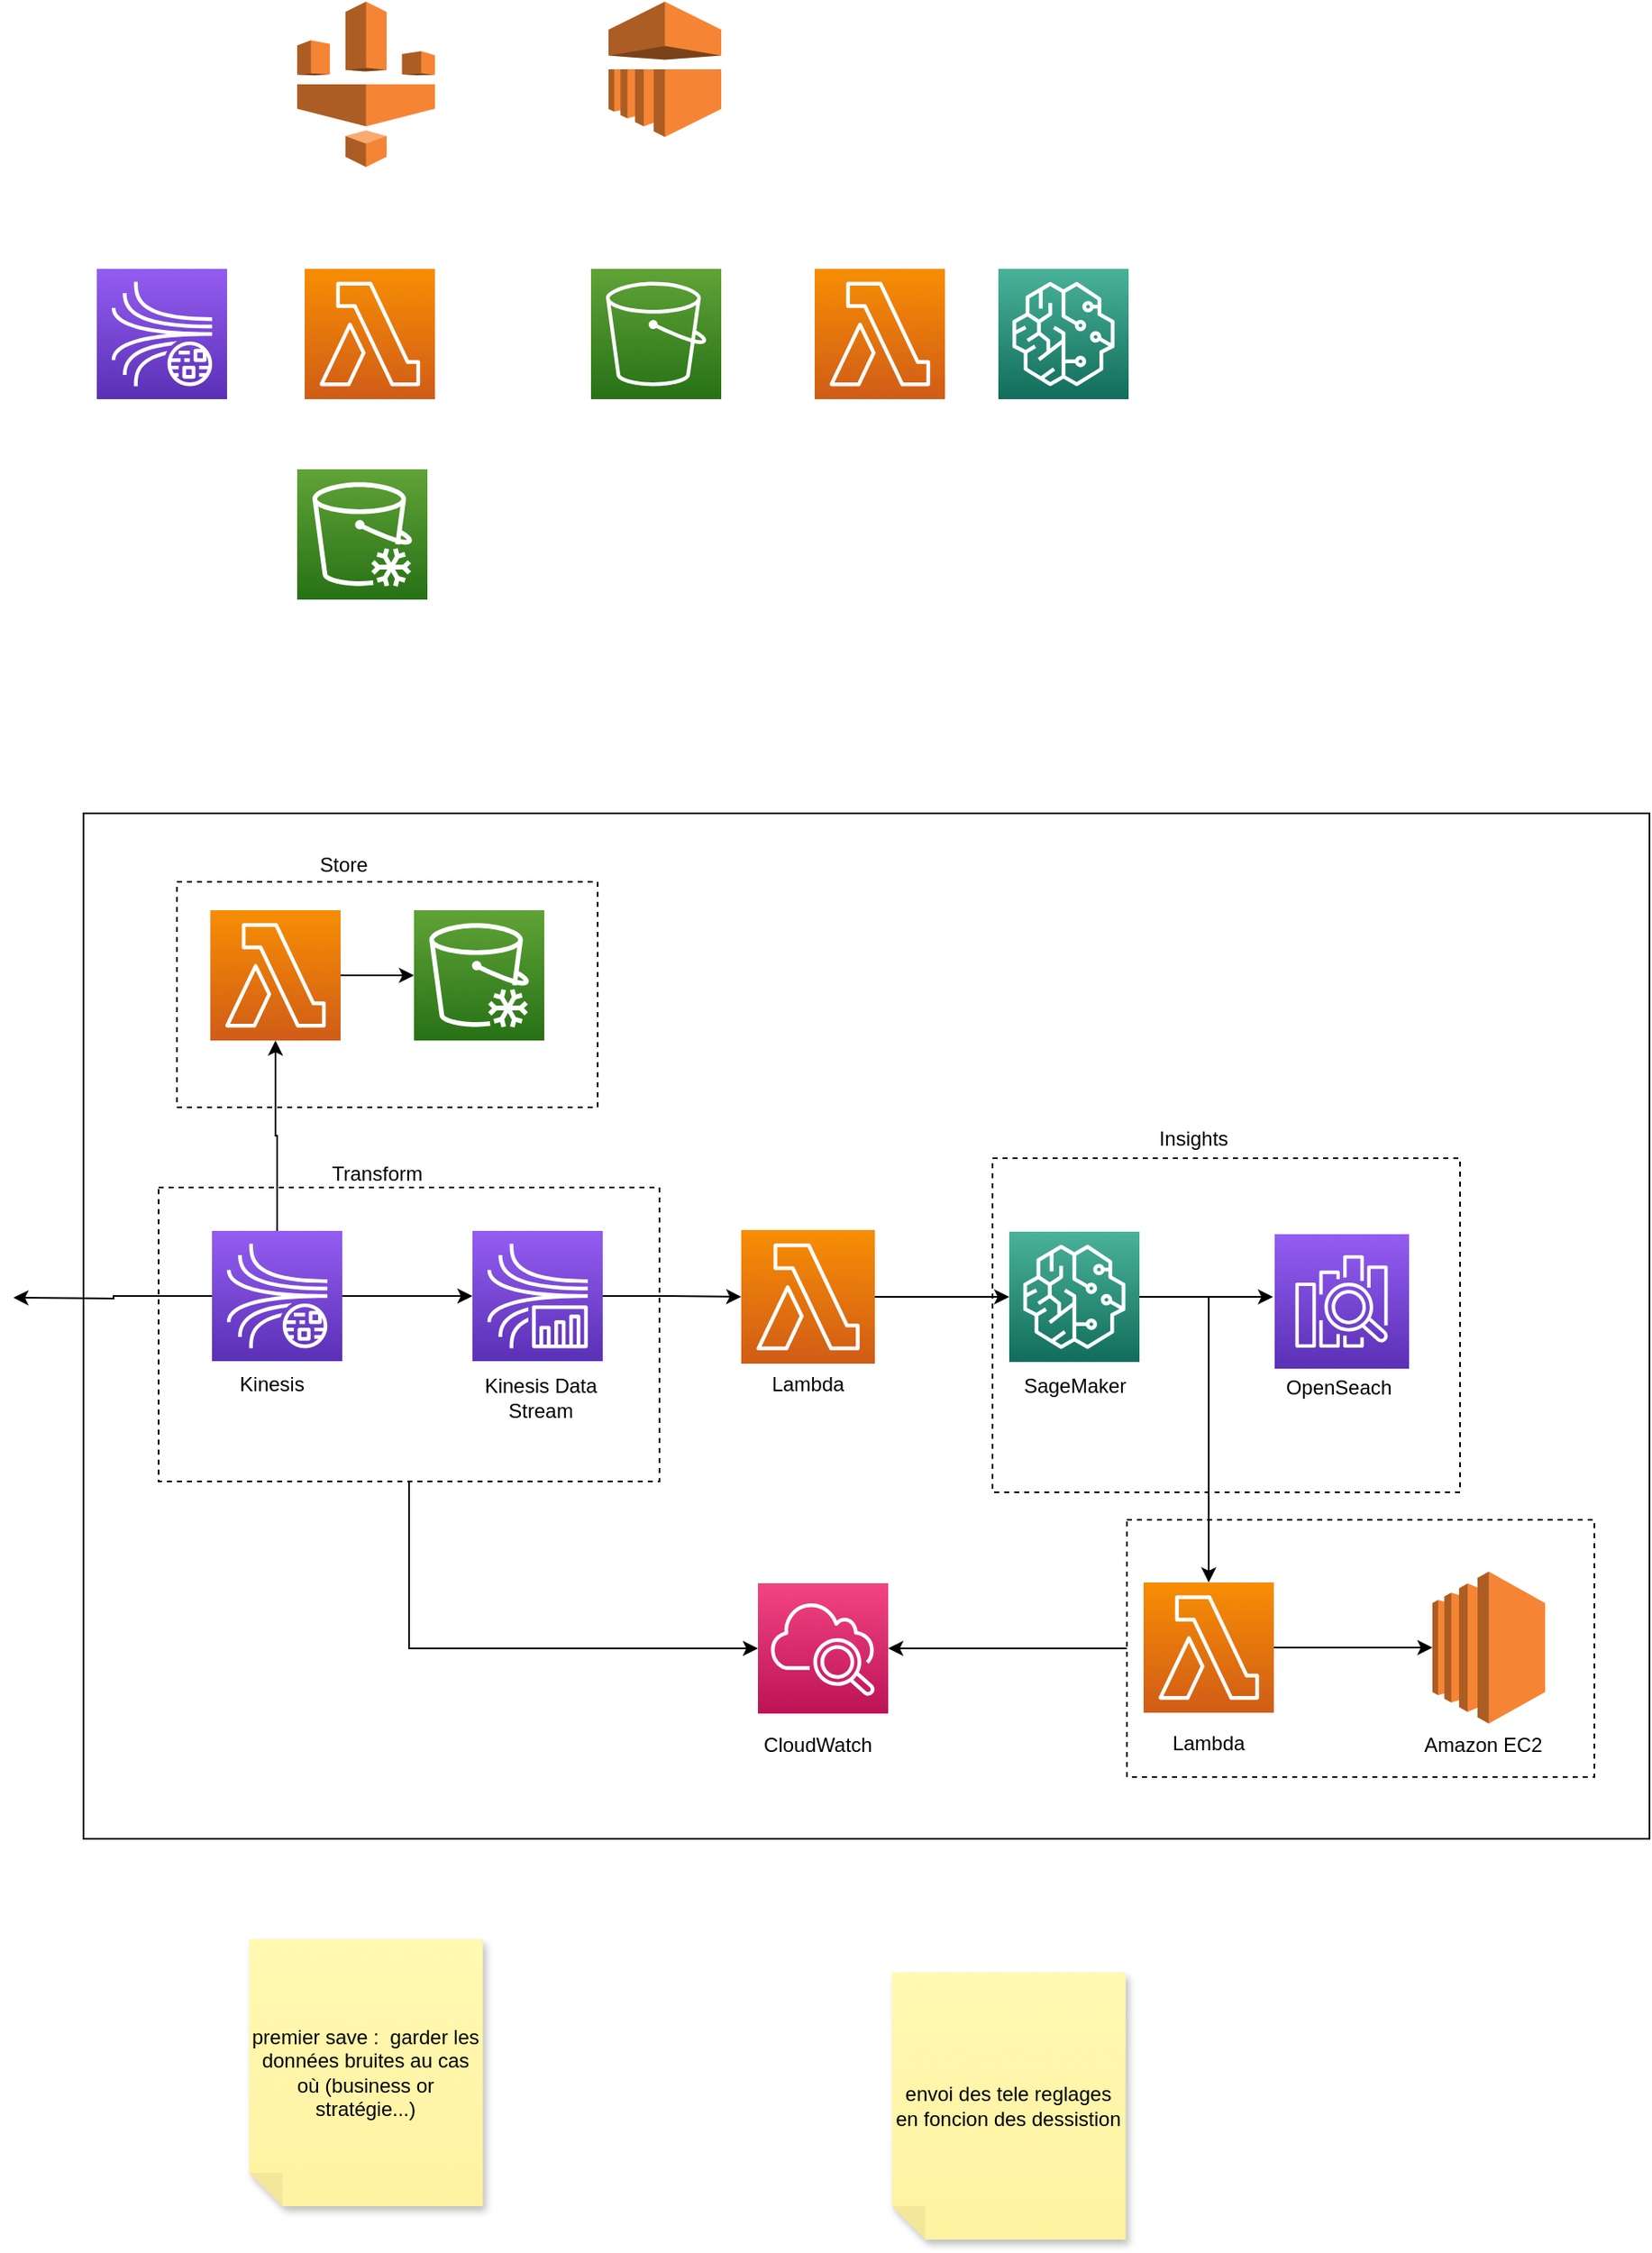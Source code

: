 <mxfile version="21.0.10" type="github">
  <diagram name="Page-1" id="v63S46q5yMBqqZmRK9G6">
    <mxGraphModel dx="1961" dy="671" grid="1" gridSize="10" guides="1" tooltips="1" connect="1" arrows="1" fold="1" page="1" pageScale="1" pageWidth="827" pageHeight="1169" math="0" shadow="0">
      <root>
        <mxCell id="0" />
        <mxCell id="1" parent="0" />
        <mxCell id="vw22RqHtb2KoScnF9Mjw-39" value="" style="rounded=0;whiteSpace=wrap;html=1;fillColor=none;" parent="1" vertex="1">
          <mxGeometry x="42" y="576" width="938" height="614" as="geometry" />
        </mxCell>
        <mxCell id="vw22RqHtb2KoScnF9Mjw-14" value="" style="rounded=0;whiteSpace=wrap;html=1;fillColor=none;dashed=1;" parent="1" vertex="1">
          <mxGeometry x="98" y="617" width="252" height="135" as="geometry" />
        </mxCell>
        <mxCell id="vw22RqHtb2KoScnF9Mjw-37" style="edgeStyle=orthogonalEdgeStyle;rounded=0;orthogonalLoop=1;jettySize=auto;html=1;exitX=0;exitY=0.5;exitDx=0;exitDy=0;" parent="1" source="vw22RqHtb2KoScnF9Mjw-25" target="vw22RqHtb2KoScnF9Mjw-29" edge="1">
          <mxGeometry relative="1" as="geometry">
            <mxPoint x="557" y="1076" as="targetPoint" />
          </mxGeometry>
        </mxCell>
        <mxCell id="vw22RqHtb2KoScnF9Mjw-25" value="" style="rounded=0;whiteSpace=wrap;html=1;fillColor=none;dashed=1;" parent="1" vertex="1">
          <mxGeometry x="667" y="999" width="280" height="154" as="geometry" />
        </mxCell>
        <mxCell id="vw22RqHtb2KoScnF9Mjw-13" value="" style="rounded=0;whiteSpace=wrap;html=1;fillColor=none;dashed=1;" parent="1" vertex="1">
          <mxGeometry x="586.5" y="782.5" width="280" height="200" as="geometry" />
        </mxCell>
        <mxCell id="vw22RqHtb2KoScnF9Mjw-36" style="edgeStyle=orthogonalEdgeStyle;rounded=0;orthogonalLoop=1;jettySize=auto;html=1;exitX=0.5;exitY=1;exitDx=0;exitDy=0;entryX=0;entryY=0.5;entryDx=0;entryDy=0;entryPerimeter=0;" parent="1" source="vw22RqHtb2KoScnF9Mjw-10" target="vw22RqHtb2KoScnF9Mjw-29" edge="1">
          <mxGeometry relative="1" as="geometry" />
        </mxCell>
        <mxCell id="vw22RqHtb2KoScnF9Mjw-10" value="" style="rounded=0;whiteSpace=wrap;html=1;fillColor=none;dashed=1;" parent="1" vertex="1">
          <mxGeometry x="87" y="800" width="300" height="176" as="geometry" />
        </mxCell>
        <mxCell id="0xS_EjlW5Ho_wa0NnR8M-2" value="" style="sketch=0;points=[[0,0,0],[0.25,0,0],[0.5,0,0],[0.75,0,0],[1,0,0],[0,1,0],[0.25,1,0],[0.5,1,0],[0.75,1,0],[1,1,0],[0,0.25,0],[0,0.5,0],[0,0.75,0],[1,0.25,0],[1,0.5,0],[1,0.75,0]];outlineConnect=0;fontColor=#232F3E;gradientColor=#60A337;gradientDirection=north;fillColor=#277116;strokeColor=#ffffff;dashed=0;verticalLabelPosition=bottom;verticalAlign=top;align=center;html=1;fontSize=12;fontStyle=0;aspect=fixed;shape=mxgraph.aws4.resourceIcon;resIcon=mxgraph.aws4.glacier;" parent="1" vertex="1">
          <mxGeometry x="240" y="634" width="78" height="78" as="geometry" />
        </mxCell>
        <mxCell id="vw22RqHtb2KoScnF9Mjw-20" style="edgeStyle=orthogonalEdgeStyle;rounded=0;orthogonalLoop=1;jettySize=auto;html=1;" parent="1" source="0xS_EjlW5Ho_wa0NnR8M-3" target="0xS_EjlW5Ho_wa0NnR8M-11" edge="1">
          <mxGeometry relative="1" as="geometry" />
        </mxCell>
        <mxCell id="vw22RqHtb2KoScnF9Mjw-40" style="edgeStyle=orthogonalEdgeStyle;rounded=0;orthogonalLoop=1;jettySize=auto;html=1;exitX=0.5;exitY=0;exitDx=0;exitDy=0;exitPerimeter=0;entryX=0.5;entryY=1;entryDx=0;entryDy=0;entryPerimeter=0;" parent="1" source="0xS_EjlW5Ho_wa0NnR8M-3" target="0xS_EjlW5Ho_wa0NnR8M-4" edge="1">
          <mxGeometry relative="1" as="geometry" />
        </mxCell>
        <mxCell id="vw22RqHtb2KoScnF9Mjw-42" style="edgeStyle=orthogonalEdgeStyle;rounded=0;orthogonalLoop=1;jettySize=auto;html=1;exitX=0;exitY=0.5;exitDx=0;exitDy=0;exitPerimeter=0;" parent="1" source="0xS_EjlW5Ho_wa0NnR8M-3" edge="1">
          <mxGeometry relative="1" as="geometry">
            <mxPoint y="866" as="targetPoint" />
          </mxGeometry>
        </mxCell>
        <mxCell id="0xS_EjlW5Ho_wa0NnR8M-3" value="" style="sketch=0;points=[[0,0,0],[0.25,0,0],[0.5,0,0],[0.75,0,0],[1,0,0],[0,1,0],[0.25,1,0],[0.5,1,0],[0.75,1,0],[1,1,0],[0,0.25,0],[0,0.5,0],[0,0.75,0],[1,0.25,0],[1,0.5,0],[1,0.75,0]];outlineConnect=0;fontColor=#232F3E;gradientColor=#945DF2;gradientDirection=north;fillColor=#5A30B5;strokeColor=#ffffff;dashed=0;verticalLabelPosition=bottom;verticalAlign=top;align=center;html=1;fontSize=12;fontStyle=0;aspect=fixed;shape=mxgraph.aws4.resourceIcon;resIcon=mxgraph.aws4.kinesis_data_streams;" parent="1" vertex="1">
          <mxGeometry x="119" y="826" width="78" height="78" as="geometry" />
        </mxCell>
        <mxCell id="vw22RqHtb2KoScnF9Mjw-41" style="edgeStyle=orthogonalEdgeStyle;rounded=0;orthogonalLoop=1;jettySize=auto;html=1;exitX=1;exitY=0.5;exitDx=0;exitDy=0;exitPerimeter=0;entryX=0;entryY=0.5;entryDx=0;entryDy=0;entryPerimeter=0;" parent="1" source="0xS_EjlW5Ho_wa0NnR8M-4" target="0xS_EjlW5Ho_wa0NnR8M-2" edge="1">
          <mxGeometry relative="1" as="geometry" />
        </mxCell>
        <mxCell id="0xS_EjlW5Ho_wa0NnR8M-4" value="" style="sketch=0;points=[[0,0,0],[0.25,0,0],[0.5,0,0],[0.75,0,0],[1,0,0],[0,1,0],[0.25,1,0],[0.5,1,0],[0.75,1,0],[1,1,0],[0,0.25,0],[0,0.5,0],[0,0.75,0],[1,0.25,0],[1,0.5,0],[1,0.75,0]];outlineConnect=0;fontColor=#232F3E;gradientColor=#F78E04;gradientDirection=north;fillColor=#D05C17;strokeColor=#ffffff;dashed=0;verticalLabelPosition=bottom;verticalAlign=top;align=center;html=1;fontSize=12;fontStyle=0;aspect=fixed;shape=mxgraph.aws4.resourceIcon;resIcon=mxgraph.aws4.lambda;" parent="1" vertex="1">
          <mxGeometry x="118" y="634" width="78" height="78" as="geometry" />
        </mxCell>
        <mxCell id="vw22RqHtb2KoScnF9Mjw-24" style="edgeStyle=orthogonalEdgeStyle;rounded=0;orthogonalLoop=1;jettySize=auto;html=1;exitX=1;exitY=0.5;exitDx=0;exitDy=0;exitPerimeter=0;" parent="1" source="0xS_EjlW5Ho_wa0NnR8M-9" target="vw22RqHtb2KoScnF9Mjw-3" edge="1">
          <mxGeometry relative="1" as="geometry" />
        </mxCell>
        <mxCell id="vw22RqHtb2KoScnF9Mjw-35" style="edgeStyle=orthogonalEdgeStyle;rounded=0;orthogonalLoop=1;jettySize=auto;html=1;exitX=1;exitY=0.5;exitDx=0;exitDy=0;exitPerimeter=0;entryX=0.5;entryY=0;entryDx=0;entryDy=0;entryPerimeter=0;" parent="1" source="0xS_EjlW5Ho_wa0NnR8M-9" target="vw22RqHtb2KoScnF9Mjw-8" edge="1">
          <mxGeometry relative="1" as="geometry" />
        </mxCell>
        <mxCell id="0xS_EjlW5Ho_wa0NnR8M-9" value="" style="sketch=0;points=[[0,0,0],[0.25,0,0],[0.5,0,0],[0.75,0,0],[1,0,0],[0,1,0],[0.25,1,0],[0.5,1,0],[0.75,1,0],[1,1,0],[0,0.25,0],[0,0.5,0],[0,0.75,0],[1,0.25,0],[1,0.5,0],[1,0.75,0]];outlineConnect=0;fontColor=#232F3E;gradientColor=#4AB29A;gradientDirection=north;fillColor=#116D5B;strokeColor=#ffffff;dashed=0;verticalLabelPosition=bottom;verticalAlign=top;align=center;html=1;fontSize=12;fontStyle=0;aspect=fixed;shape=mxgraph.aws4.resourceIcon;resIcon=mxgraph.aws4.sagemaker;" parent="1" vertex="1">
          <mxGeometry x="596.5" y="826.5" width="78" height="78" as="geometry" />
        </mxCell>
        <mxCell id="vw22RqHtb2KoScnF9Mjw-23" style="edgeStyle=orthogonalEdgeStyle;rounded=0;orthogonalLoop=1;jettySize=auto;html=1;exitX=1;exitY=0.5;exitDx=0;exitDy=0;exitPerimeter=0;entryX=0;entryY=0.5;entryDx=0;entryDy=0;entryPerimeter=0;" parent="1" source="0xS_EjlW5Ho_wa0NnR8M-10" target="0xS_EjlW5Ho_wa0NnR8M-9" edge="1">
          <mxGeometry relative="1" as="geometry" />
        </mxCell>
        <mxCell id="0xS_EjlW5Ho_wa0NnR8M-10" value="" style="sketch=0;points=[[0,0,0],[0.25,0,0],[0.5,0,0],[0.75,0,0],[1,0,0],[0,1,0],[0.25,1,0],[0.5,1,0],[0.75,1,0],[1,1,0],[0,0.25,0],[0,0.5,0],[0,0.75,0],[1,0.25,0],[1,0.5,0],[1,0.75,0]];outlineConnect=0;fontColor=#232F3E;gradientColor=#F78E04;gradientDirection=north;fillColor=#D05C17;strokeColor=#ffffff;dashed=0;verticalLabelPosition=bottom;verticalAlign=top;align=center;html=1;fontSize=12;fontStyle=0;aspect=fixed;shape=mxgraph.aws4.resourceIcon;resIcon=mxgraph.aws4.lambda;" parent="1" vertex="1">
          <mxGeometry x="436" y="825.5" width="80" height="80" as="geometry" />
        </mxCell>
        <mxCell id="vw22RqHtb2KoScnF9Mjw-21" style="edgeStyle=orthogonalEdgeStyle;rounded=0;orthogonalLoop=1;jettySize=auto;html=1;exitX=1;exitY=0.5;exitDx=0;exitDy=0;exitPerimeter=0;entryX=0;entryY=0.5;entryDx=0;entryDy=0;entryPerimeter=0;" parent="1" source="0xS_EjlW5Ho_wa0NnR8M-11" target="0xS_EjlW5Ho_wa0NnR8M-10" edge="1">
          <mxGeometry relative="1" as="geometry" />
        </mxCell>
        <mxCell id="0xS_EjlW5Ho_wa0NnR8M-11" value="" style="sketch=0;points=[[0,0,0],[0.25,0,0],[0.5,0,0],[0.75,0,0],[1,0,0],[0,1,0],[0.25,1,0],[0.5,1,0],[0.75,1,0],[1,1,0],[0,0.25,0],[0,0.5,0],[0,0.75,0],[1,0.25,0],[1,0.5,0],[1,0.75,0]];outlineConnect=0;fontColor=#232F3E;gradientColor=#945DF2;gradientDirection=north;fillColor=#5A30B5;strokeColor=#ffffff;dashed=0;verticalLabelPosition=bottom;verticalAlign=top;align=center;html=1;fontSize=12;fontStyle=0;aspect=fixed;shape=mxgraph.aws4.resourceIcon;resIcon=mxgraph.aws4.kinesis_data_analytics;" parent="1" vertex="1">
          <mxGeometry x="275" y="826" width="78" height="78" as="geometry" />
        </mxCell>
        <mxCell id="0xS_EjlW5Ho_wa0NnR8M-12" value="" style="sketch=0;points=[[0,0,0],[0.25,0,0],[0.5,0,0],[0.75,0,0],[1,0,0],[0,1,0],[0.25,1,0],[0.5,1,0],[0.75,1,0],[1,1,0],[0,0.25,0],[0,0.5,0],[0,0.75,0],[1,0.25,0],[1,0.5,0],[1,0.75,0]];outlineConnect=0;fontColor=#232F3E;gradientColor=#60A337;gradientDirection=north;fillColor=#277116;strokeColor=#ffffff;dashed=0;verticalLabelPosition=bottom;verticalAlign=top;align=center;html=1;fontSize=12;fontStyle=0;aspect=fixed;shape=mxgraph.aws4.resourceIcon;resIcon=mxgraph.aws4.s3;" parent="1" vertex="1">
          <mxGeometry x="346" y="250" width="78" height="78" as="geometry" />
        </mxCell>
        <mxCell id="0xS_EjlW5Ho_wa0NnR8M-13" value="" style="sketch=0;points=[[0,0,0],[0.25,0,0],[0.5,0,0],[0.75,0,0],[1,0,0],[0,1,0],[0.25,1,0],[0.5,1,0],[0.75,1,0],[1,1,0],[0,0.25,0],[0,0.5,0],[0,0.75,0],[1,0.25,0],[1,0.5,0],[1,0.75,0]];outlineConnect=0;fontColor=#232F3E;gradientColor=#60A337;gradientDirection=north;fillColor=#277116;strokeColor=#ffffff;dashed=0;verticalLabelPosition=bottom;verticalAlign=top;align=center;html=1;fontSize=12;fontStyle=0;aspect=fixed;shape=mxgraph.aws4.resourceIcon;resIcon=mxgraph.aws4.glacier;" parent="1" vertex="1">
          <mxGeometry x="170" y="370" width="78" height="78" as="geometry" />
        </mxCell>
        <mxCell id="0xS_EjlW5Ho_wa0NnR8M-14" value="" style="sketch=0;points=[[0,0,0],[0.25,0,0],[0.5,0,0],[0.75,0,0],[1,0,0],[0,1,0],[0.25,1,0],[0.5,1,0],[0.75,1,0],[1,1,0],[0,0.25,0],[0,0.5,0],[0,0.75,0],[1,0.25,0],[1,0.5,0],[1,0.75,0]];outlineConnect=0;fontColor=#232F3E;gradientColor=#945DF2;gradientDirection=north;fillColor=#5A30B5;strokeColor=#ffffff;dashed=0;verticalLabelPosition=bottom;verticalAlign=top;align=center;html=1;fontSize=12;fontStyle=0;aspect=fixed;shape=mxgraph.aws4.resourceIcon;resIcon=mxgraph.aws4.kinesis_data_streams;" parent="1" vertex="1">
          <mxGeometry x="50" y="250" width="78" height="78" as="geometry" />
        </mxCell>
        <mxCell id="0xS_EjlW5Ho_wa0NnR8M-15" value="" style="sketch=0;points=[[0,0,0],[0.25,0,0],[0.5,0,0],[0.75,0,0],[1,0,0],[0,1,0],[0.25,1,0],[0.5,1,0],[0.75,1,0],[1,1,0],[0,0.25,0],[0,0.5,0],[0,0.75,0],[1,0.25,0],[1,0.5,0],[1,0.75,0]];outlineConnect=0;fontColor=#232F3E;gradientColor=#F78E04;gradientDirection=north;fillColor=#D05C17;strokeColor=#ffffff;dashed=0;verticalLabelPosition=bottom;verticalAlign=top;align=center;html=1;fontSize=12;fontStyle=0;aspect=fixed;shape=mxgraph.aws4.resourceIcon;resIcon=mxgraph.aws4.lambda;" parent="1" vertex="1">
          <mxGeometry x="174.5" y="250" width="78" height="78" as="geometry" />
        </mxCell>
        <mxCell id="0xS_EjlW5Ho_wa0NnR8M-16" value="" style="outlineConnect=0;dashed=0;verticalLabelPosition=bottom;verticalAlign=top;align=center;html=1;shape=mxgraph.aws3.glue;fillColor=#F58534;gradientColor=none;" parent="1" vertex="1">
          <mxGeometry x="170" y="90" width="82.5" height="99" as="geometry" />
        </mxCell>
        <mxCell id="0xS_EjlW5Ho_wa0NnR8M-17" value="" style="outlineConnect=0;dashed=0;verticalLabelPosition=bottom;verticalAlign=top;align=center;html=1;shape=mxgraph.aws3.emr;fillColor=#F58534;gradientColor=none;" parent="1" vertex="1">
          <mxGeometry x="356.5" y="90" width="67.5" height="81" as="geometry" />
        </mxCell>
        <mxCell id="0xS_EjlW5Ho_wa0NnR8M-18" value="" style="sketch=0;points=[[0,0,0],[0.25,0,0],[0.5,0,0],[0.75,0,0],[1,0,0],[0,1,0],[0.25,1,0],[0.5,1,0],[0.75,1,0],[1,1,0],[0,0.25,0],[0,0.5,0],[0,0.75,0],[1,0.25,0],[1,0.5,0],[1,0.75,0]];outlineConnect=0;fontColor=#232F3E;gradientColor=#4AB29A;gradientDirection=north;fillColor=#116D5B;strokeColor=#ffffff;dashed=0;verticalLabelPosition=bottom;verticalAlign=top;align=center;html=1;fontSize=12;fontStyle=0;aspect=fixed;shape=mxgraph.aws4.resourceIcon;resIcon=mxgraph.aws4.sagemaker;" parent="1" vertex="1">
          <mxGeometry x="590" y="250" width="78" height="78" as="geometry" />
        </mxCell>
        <mxCell id="0xS_EjlW5Ho_wa0NnR8M-19" value="" style="sketch=0;points=[[0,0,0],[0.25,0,0],[0.5,0,0],[0.75,0,0],[1,0,0],[0,1,0],[0.25,1,0],[0.5,1,0],[0.75,1,0],[1,1,0],[0,0.25,0],[0,0.5,0],[0,0.75,0],[1,0.25,0],[1,0.5,0],[1,0.75,0]];outlineConnect=0;fontColor=#232F3E;gradientColor=#F78E04;gradientDirection=north;fillColor=#D05C17;strokeColor=#ffffff;dashed=0;verticalLabelPosition=bottom;verticalAlign=top;align=center;html=1;fontSize=12;fontStyle=0;aspect=fixed;shape=mxgraph.aws4.resourceIcon;resIcon=mxgraph.aws4.lambda;" parent="1" vertex="1">
          <mxGeometry x="480" y="250" width="78" height="78" as="geometry" />
        </mxCell>
        <mxCell id="vw22RqHtb2KoScnF9Mjw-1" value="premier save :&amp;nbsp; garder les données bruites au cas où (business or stratégie...)&lt;br&gt;" style="shape=note;whiteSpace=wrap;html=1;backgroundOutline=1;fontColor=#000000;darkOpacity=0.05;fillColor=#FFF9B2;strokeColor=none;fillStyle=solid;direction=west;gradientDirection=north;gradientColor=#FFF2A1;shadow=1;size=20;pointerEvents=1;" parent="1" vertex="1">
          <mxGeometry x="141.25" y="1250" width="140" height="160" as="geometry" />
        </mxCell>
        <mxCell id="vw22RqHtb2KoScnF9Mjw-3" value="Amazon Elasticsearch Service" style="sketch=0;outlineConnect=0;strokeColor=#FFFFFF;fillColor=#5A30B5;dashed=0;verticalLabelPosition=middle;verticalAlign=bottom;align=center;html=1;whiteSpace=wrap;fontSize=10;fontStyle=1;spacing=3;shape=mxgraph.aws4.productIcon;prIcon=mxgraph.aws4.elasticsearch_service;gradientColor=#945DF2;gradientDirection=north;fontColor=none;noLabel=1;" parent="1" vertex="1">
          <mxGeometry x="754.5" y="827" width="82.5" height="77" as="geometry" />
        </mxCell>
        <mxCell id="vw22RqHtb2KoScnF9Mjw-5" value="" style="outlineConnect=0;dashed=0;verticalLabelPosition=bottom;verticalAlign=top;align=center;html=1;shape=mxgraph.aws3.ec2;fillColor=#F58534;gradientColor=none;" parent="1" vertex="1">
          <mxGeometry x="850" y="1030" width="67.5" height="91" as="geometry" />
        </mxCell>
        <mxCell id="vw22RqHtb2KoScnF9Mjw-6" value="envoi des tele reglages en foncion des dessistion" style="shape=note;whiteSpace=wrap;html=1;backgroundOutline=1;fontColor=#000000;darkOpacity=0.05;fillColor=#FFF9B2;strokeColor=none;fillStyle=solid;direction=west;gradientDirection=north;gradientColor=#FFF2A1;shadow=1;size=20;pointerEvents=1;" parent="1" vertex="1">
          <mxGeometry x="526.25" y="1270" width="140" height="160" as="geometry" />
        </mxCell>
        <mxCell id="vw22RqHtb2KoScnF9Mjw-27" style="edgeStyle=orthogonalEdgeStyle;rounded=0;orthogonalLoop=1;jettySize=auto;html=1;exitX=1;exitY=0.5;exitDx=0;exitDy=0;exitPerimeter=0;" parent="1" source="vw22RqHtb2KoScnF9Mjw-8" target="vw22RqHtb2KoScnF9Mjw-5" edge="1">
          <mxGeometry relative="1" as="geometry" />
        </mxCell>
        <mxCell id="vw22RqHtb2KoScnF9Mjw-8" value="" style="sketch=0;points=[[0,0,0],[0.25,0,0],[0.5,0,0],[0.75,0,0],[1,0,0],[0,1,0],[0.25,1,0],[0.5,1,0],[0.75,1,0],[1,1,0],[0,0.25,0],[0,0.5,0],[0,0.75,0],[1,0.25,0],[1,0.5,0],[1,0.75,0]];outlineConnect=0;fontColor=#232F3E;gradientColor=#F78E04;gradientDirection=north;fillColor=#D05C17;strokeColor=#ffffff;dashed=0;verticalLabelPosition=bottom;verticalAlign=top;align=center;html=1;fontSize=12;fontStyle=0;aspect=fixed;shape=mxgraph.aws4.resourceIcon;resIcon=mxgraph.aws4.lambda;" parent="1" vertex="1">
          <mxGeometry x="677" y="1036.5" width="78" height="78" as="geometry" />
        </mxCell>
        <mxCell id="vw22RqHtb2KoScnF9Mjw-11" value="Transform" style="text;html=1;strokeColor=none;fillColor=none;align=center;verticalAlign=middle;whiteSpace=wrap;rounded=0;" parent="1" vertex="1">
          <mxGeometry x="188" y="770" width="60" height="44" as="geometry" />
        </mxCell>
        <mxCell id="vw22RqHtb2KoScnF9Mjw-12" value="Insights" style="text;html=1;strokeColor=none;fillColor=none;align=center;verticalAlign=middle;whiteSpace=wrap;rounded=0;" parent="1" vertex="1">
          <mxGeometry x="676.5" y="760" width="60" height="22.5" as="geometry" />
        </mxCell>
        <mxCell id="vw22RqHtb2KoScnF9Mjw-15" value="Store" style="text;html=1;strokeColor=none;fillColor=none;align=center;verticalAlign=middle;whiteSpace=wrap;rounded=0;" parent="1" vertex="1">
          <mxGeometry x="168" y="585" width="60" height="44" as="geometry" />
        </mxCell>
        <mxCell id="vw22RqHtb2KoScnF9Mjw-29" value="" style="sketch=0;points=[[0,0,0],[0.25,0,0],[0.5,0,0],[0.75,0,0],[1,0,0],[0,1,0],[0.25,1,0],[0.5,1,0],[0.75,1,0],[1,1,0],[0,0.25,0],[0,0.5,0],[0,0.75,0],[1,0.25,0],[1,0.5,0],[1,0.75,0]];points=[[0,0,0],[0.25,0,0],[0.5,0,0],[0.75,0,0],[1,0,0],[0,1,0],[0.25,1,0],[0.5,1,0],[0.75,1,0],[1,1,0],[0,0.25,0],[0,0.5,0],[0,0.75,0],[1,0.25,0],[1,0.5,0],[1,0.75,0]];outlineConnect=0;fontColor=#232F3E;gradientColor=#F34482;gradientDirection=north;fillColor=#BC1356;strokeColor=#ffffff;dashed=0;verticalLabelPosition=bottom;verticalAlign=top;align=center;html=1;fontSize=12;fontStyle=0;aspect=fixed;shape=mxgraph.aws4.resourceIcon;resIcon=mxgraph.aws4.cloudwatch_2;" parent="1" vertex="1">
          <mxGeometry x="446" y="1037" width="78" height="78" as="geometry" />
        </mxCell>
        <mxCell id="esFvUMw4x8bWNT_ROYQ_-1" value="SageMaker" style="text;html=1;strokeColor=none;fillColor=none;align=center;verticalAlign=middle;whiteSpace=wrap;rounded=0;" vertex="1" parent="1">
          <mxGeometry x="605.5" y="908" width="60" height="22.5" as="geometry" />
        </mxCell>
        <mxCell id="esFvUMw4x8bWNT_ROYQ_-2" value="OpenSeach" style="text;html=1;strokeColor=none;fillColor=none;align=center;verticalAlign=middle;whiteSpace=wrap;rounded=0;" vertex="1" parent="1">
          <mxGeometry x="763.75" y="909" width="60" height="22.5" as="geometry" />
        </mxCell>
        <mxCell id="esFvUMw4x8bWNT_ROYQ_-3" value="Lambda" style="text;html=1;strokeColor=none;fillColor=none;align=center;verticalAlign=middle;whiteSpace=wrap;rounded=0;" vertex="1" parent="1">
          <mxGeometry x="686" y="1122" width="60" height="22.5" as="geometry" />
        </mxCell>
        <mxCell id="esFvUMw4x8bWNT_ROYQ_-4" value="Amazon EC2" style="text;html=1;strokeColor=none;fillColor=none;align=center;verticalAlign=middle;whiteSpace=wrap;rounded=0;" vertex="1" parent="1">
          <mxGeometry x="840.25" y="1123" width="80.75" height="22.5" as="geometry" />
        </mxCell>
        <mxCell id="esFvUMw4x8bWNT_ROYQ_-6" value="Lambda" style="text;html=1;strokeColor=none;fillColor=none;align=center;verticalAlign=middle;whiteSpace=wrap;rounded=0;" vertex="1" parent="1">
          <mxGeometry x="446" y="907" width="60" height="22.5" as="geometry" />
        </mxCell>
        <mxCell id="esFvUMw4x8bWNT_ROYQ_-7" value="CloudWatch" style="text;html=1;strokeColor=none;fillColor=none;align=center;verticalAlign=middle;whiteSpace=wrap;rounded=0;" vertex="1" parent="1">
          <mxGeometry x="452" y="1123" width="60" height="22.5" as="geometry" />
        </mxCell>
        <mxCell id="esFvUMw4x8bWNT_ROYQ_-8" value="Kinesis Data Stream" style="text;html=1;strokeColor=none;fillColor=none;align=center;verticalAlign=middle;whiteSpace=wrap;rounded=0;" vertex="1" parent="1">
          <mxGeometry x="281.25" y="915" width="70" height="22.5" as="geometry" />
        </mxCell>
        <mxCell id="esFvUMw4x8bWNT_ROYQ_-9" value="Kinesis" style="text;html=1;strokeColor=none;fillColor=none;align=center;verticalAlign=middle;whiteSpace=wrap;rounded=0;" vertex="1" parent="1">
          <mxGeometry x="125" y="907" width="60" height="22.5" as="geometry" />
        </mxCell>
      </root>
    </mxGraphModel>
  </diagram>
</mxfile>
